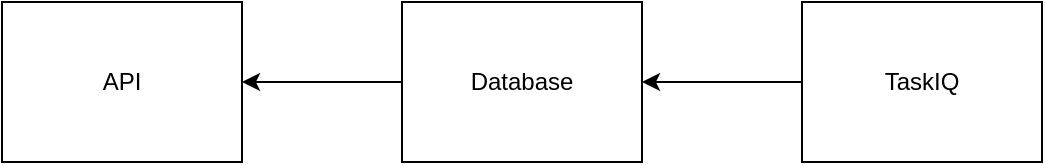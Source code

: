 <mxfile>
    <diagram id="fsPIR6d64BmuDqsZqlS5" name="Page-1">
        <mxGraphModel dx="1299" dy="370" grid="1" gridSize="10" guides="1" tooltips="1" connect="1" arrows="1" fold="1" page="1" pageScale="1" pageWidth="850" pageHeight="1100" math="0" shadow="0">
            <root>
                <mxCell id="0"/>
                <mxCell id="1" parent="0"/>
                <mxCell id="4" value="API" style="html=1;whiteSpace=wrap;" parent="1" vertex="1">
                    <mxGeometry x="120" y="200" width="120" height="80" as="geometry"/>
                </mxCell>
                <mxCell id="8" style="edgeStyle=none;html=1;" edge="1" parent="1" source="5" target="4">
                    <mxGeometry relative="1" as="geometry"/>
                </mxCell>
                <mxCell id="5" value="Database" style="html=1;whiteSpace=wrap;" parent="1" vertex="1">
                    <mxGeometry x="320" y="200" width="120" height="80" as="geometry"/>
                </mxCell>
                <mxCell id="7" style="edgeStyle=none;html=1;" edge="1" parent="1" source="6" target="5">
                    <mxGeometry relative="1" as="geometry"/>
                </mxCell>
                <mxCell id="6" value="TaskIQ" style="html=1;whiteSpace=wrap;" parent="1" vertex="1">
                    <mxGeometry x="520" y="200" width="120" height="80" as="geometry"/>
                </mxCell>
            </root>
        </mxGraphModel>
    </diagram>
</mxfile>